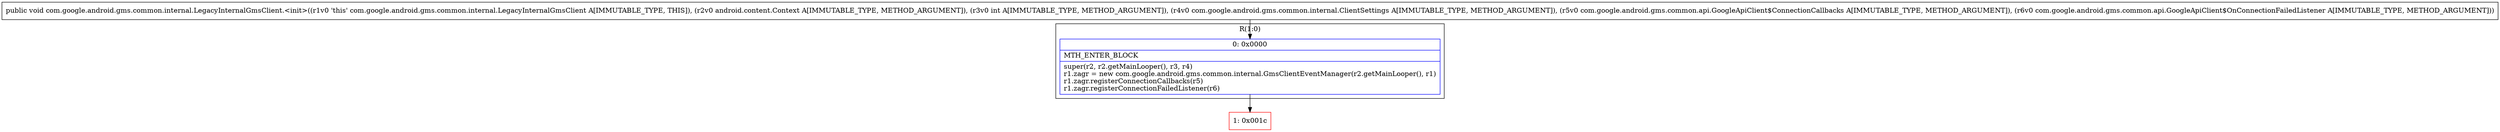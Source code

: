 digraph "CFG forcom.google.android.gms.common.internal.LegacyInternalGmsClient.\<init\>(Landroid\/content\/Context;ILcom\/google\/android\/gms\/common\/internal\/ClientSettings;Lcom\/google\/android\/gms\/common\/api\/GoogleApiClient$ConnectionCallbacks;Lcom\/google\/android\/gms\/common\/api\/GoogleApiClient$OnConnectionFailedListener;)V" {
subgraph cluster_Region_228606390 {
label = "R(1:0)";
node [shape=record,color=blue];
Node_0 [shape=record,label="{0\:\ 0x0000|MTH_ENTER_BLOCK\l|super(r2, r2.getMainLooper(), r3, r4)\lr1.zagr = new com.google.android.gms.common.internal.GmsClientEventManager(r2.getMainLooper(), r1)\lr1.zagr.registerConnectionCallbacks(r5)\lr1.zagr.registerConnectionFailedListener(r6)\l}"];
}
Node_1 [shape=record,color=red,label="{1\:\ 0x001c}"];
MethodNode[shape=record,label="{public void com.google.android.gms.common.internal.LegacyInternalGmsClient.\<init\>((r1v0 'this' com.google.android.gms.common.internal.LegacyInternalGmsClient A[IMMUTABLE_TYPE, THIS]), (r2v0 android.content.Context A[IMMUTABLE_TYPE, METHOD_ARGUMENT]), (r3v0 int A[IMMUTABLE_TYPE, METHOD_ARGUMENT]), (r4v0 com.google.android.gms.common.internal.ClientSettings A[IMMUTABLE_TYPE, METHOD_ARGUMENT]), (r5v0 com.google.android.gms.common.api.GoogleApiClient$ConnectionCallbacks A[IMMUTABLE_TYPE, METHOD_ARGUMENT]), (r6v0 com.google.android.gms.common.api.GoogleApiClient$OnConnectionFailedListener A[IMMUTABLE_TYPE, METHOD_ARGUMENT])) }"];
MethodNode -> Node_0;
Node_0 -> Node_1;
}


